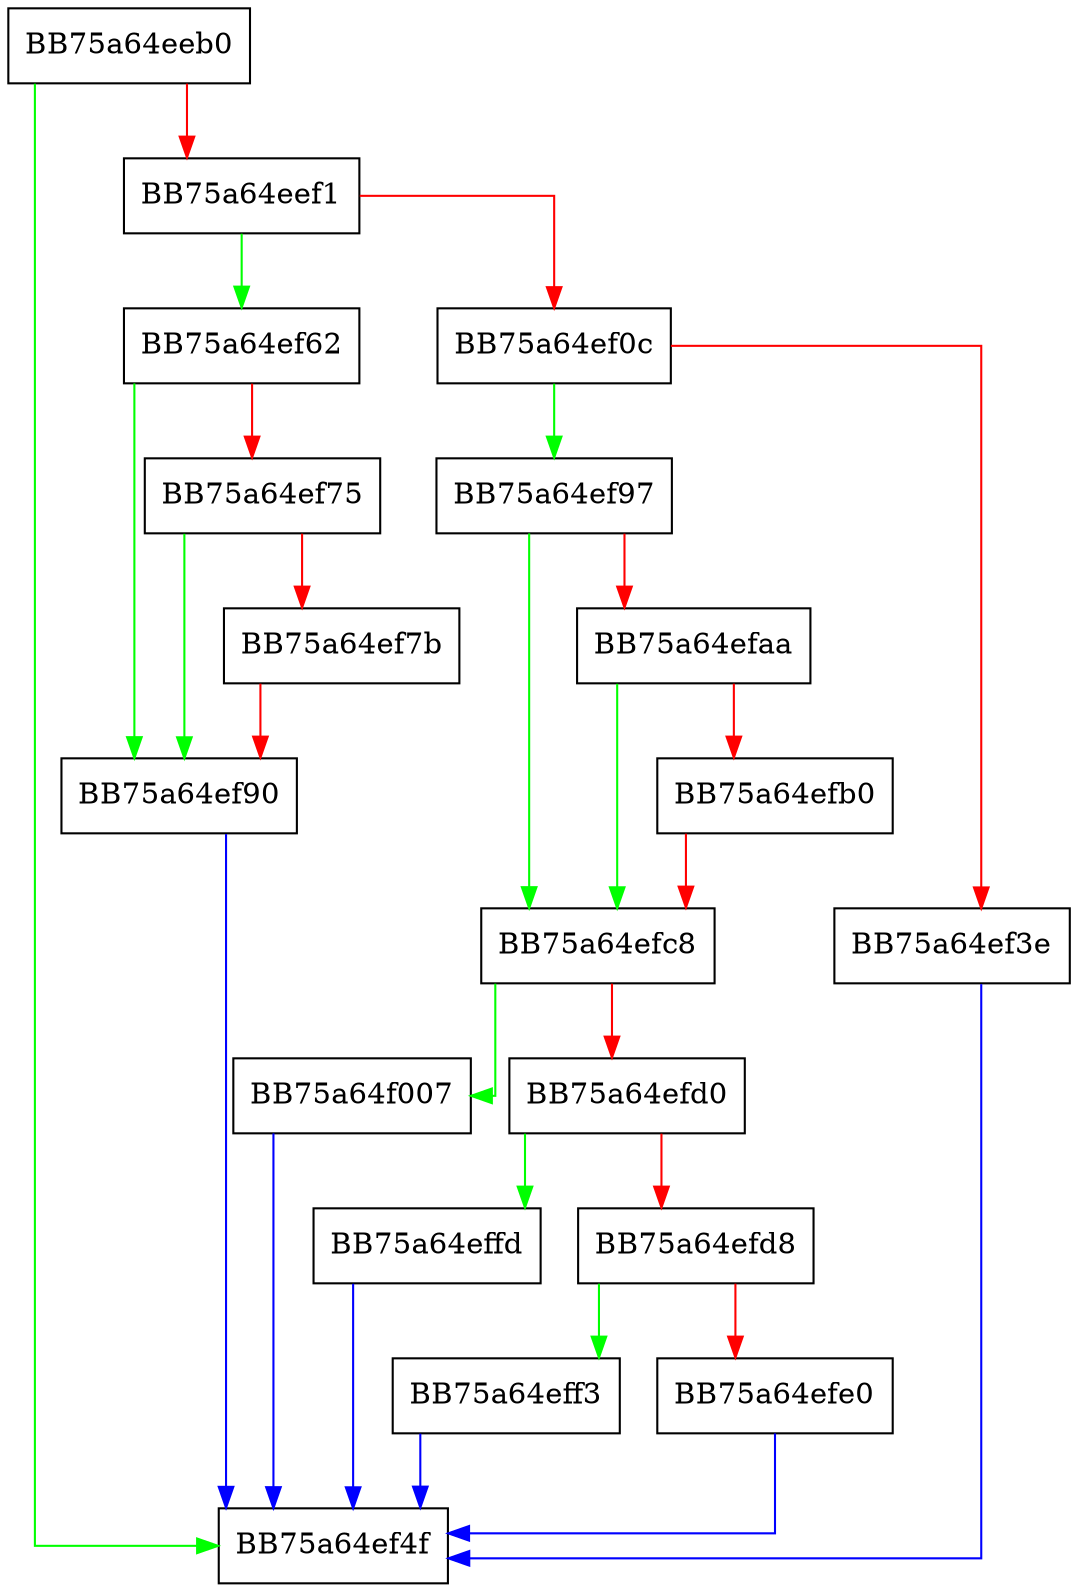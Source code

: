 digraph Read {
  node [shape="box"];
  graph [splines=ortho];
  BB75a64eeb0 -> BB75a64ef4f [color="green"];
  BB75a64eeb0 -> BB75a64eef1 [color="red"];
  BB75a64eef1 -> BB75a64ef62 [color="green"];
  BB75a64eef1 -> BB75a64ef0c [color="red"];
  BB75a64ef0c -> BB75a64ef97 [color="green"];
  BB75a64ef0c -> BB75a64ef3e [color="red"];
  BB75a64ef3e -> BB75a64ef4f [color="blue"];
  BB75a64ef62 -> BB75a64ef90 [color="green"];
  BB75a64ef62 -> BB75a64ef75 [color="red"];
  BB75a64ef75 -> BB75a64ef90 [color="green"];
  BB75a64ef75 -> BB75a64ef7b [color="red"];
  BB75a64ef7b -> BB75a64ef90 [color="red"];
  BB75a64ef90 -> BB75a64ef4f [color="blue"];
  BB75a64ef97 -> BB75a64efc8 [color="green"];
  BB75a64ef97 -> BB75a64efaa [color="red"];
  BB75a64efaa -> BB75a64efc8 [color="green"];
  BB75a64efaa -> BB75a64efb0 [color="red"];
  BB75a64efb0 -> BB75a64efc8 [color="red"];
  BB75a64efc8 -> BB75a64f007 [color="green"];
  BB75a64efc8 -> BB75a64efd0 [color="red"];
  BB75a64efd0 -> BB75a64effd [color="green"];
  BB75a64efd0 -> BB75a64efd8 [color="red"];
  BB75a64efd8 -> BB75a64eff3 [color="green"];
  BB75a64efd8 -> BB75a64efe0 [color="red"];
  BB75a64efe0 -> BB75a64ef4f [color="blue"];
  BB75a64eff3 -> BB75a64ef4f [color="blue"];
  BB75a64effd -> BB75a64ef4f [color="blue"];
  BB75a64f007 -> BB75a64ef4f [color="blue"];
}